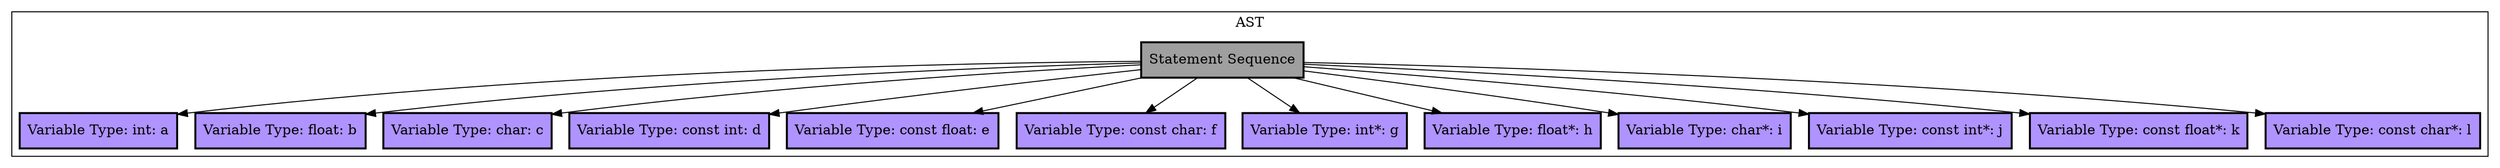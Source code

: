 Digraph G { 
subgraph cluster_1 {
node [style=filled, shape=rectangle, penwidth=2];
T[label="Statement Sequence", fillcolor="#9f9f9f"] 
N0T[label="Variable Type: int: a", fillcolor="#af93ff"] 
N1T[label="Variable Type: float: b", fillcolor="#af93ff"] 
N2T[label="Variable Type: char: c", fillcolor="#af93ff"] 
N3T[label="Variable Type: const int: d", fillcolor="#af93ff"] 
N4T[label="Variable Type: const float: e", fillcolor="#af93ff"] 
N5T[label="Variable Type: const char: f", fillcolor="#af93ff"] 
N6T[label="Variable Type: int*: g", fillcolor="#af93ff"] 
N7T[label="Variable Type: float*: h", fillcolor="#af93ff"] 
N8T[label="Variable Type: char*: i", fillcolor="#af93ff"] 
N9T[label="Variable Type: const int*: j", fillcolor="#af93ff"] 
N10T[label="Variable Type: const float*: k", fillcolor="#af93ff"] 
N11T[label="Variable Type: const char*: l", fillcolor="#af93ff"] 
T -> N0T
T -> N1T
T -> N2T
T -> N3T
T -> N4T
T -> N5T
T -> N6T
T -> N7T
T -> N8T
T -> N9T
T -> N10T
T -> N11T
label = "AST";
}
}